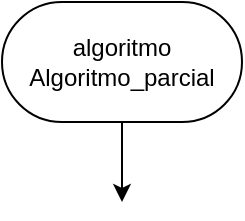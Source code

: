 <mxfile version="21.6.8" type="github">
  <diagram name="Página-1" id="5Z-H_tO1uUXSNb5oXmv7">
    <mxGraphModel dx="674" dy="557" grid="1" gridSize="10" guides="1" tooltips="1" connect="1" arrows="1" fold="1" page="1" pageScale="1" pageWidth="827" pageHeight="1169" math="0" shadow="0">
      <root>
        <mxCell id="0" />
        <mxCell id="1" parent="0" />
        <mxCell id="emDALGsTLUbmTaWtEHmI-1" value="algoritmo Algoritmo_parcial" style="rounded=1;whiteSpace=wrap;html=1;arcSize=50;" vertex="1" parent="1">
          <mxGeometry x="294" width="120" height="60" as="geometry" />
        </mxCell>
        <mxCell id="emDALGsTLUbmTaWtEHmI-3" value="" style="endArrow=classic;html=1;rounded=0;exitX=0.5;exitY=1;exitDx=0;exitDy=0;" edge="1" parent="1" source="emDALGsTLUbmTaWtEHmI-1">
          <mxGeometry width="50" height="50" relative="1" as="geometry">
            <mxPoint x="330" y="310" as="sourcePoint" />
            <mxPoint x="354" y="100" as="targetPoint" />
            <Array as="points">
              <mxPoint x="354" y="80" />
            </Array>
          </mxGeometry>
        </mxCell>
      </root>
    </mxGraphModel>
  </diagram>
</mxfile>
